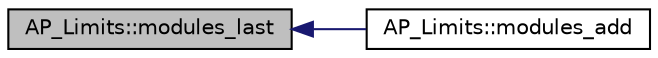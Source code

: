 digraph "AP_Limits::modules_last"
{
 // INTERACTIVE_SVG=YES
  edge [fontname="Helvetica",fontsize="10",labelfontname="Helvetica",labelfontsize="10"];
  node [fontname="Helvetica",fontsize="10",shape=record];
  rankdir="LR";
  Node1 [label="AP_Limits::modules_last",height=0.2,width=0.4,color="black", fillcolor="grey75", style="filled" fontcolor="black"];
  Node1 -> Node2 [dir="back",color="midnightblue",fontsize="10",style="solid",fontname="Helvetica"];
  Node2 [label="AP_Limits::modules_add",height=0.2,width=0.4,color="black", fillcolor="white", style="filled",URL="$classAP__Limits.html#aefb390ee91f5a9e53c5cd8b64f9e502a"];
}
